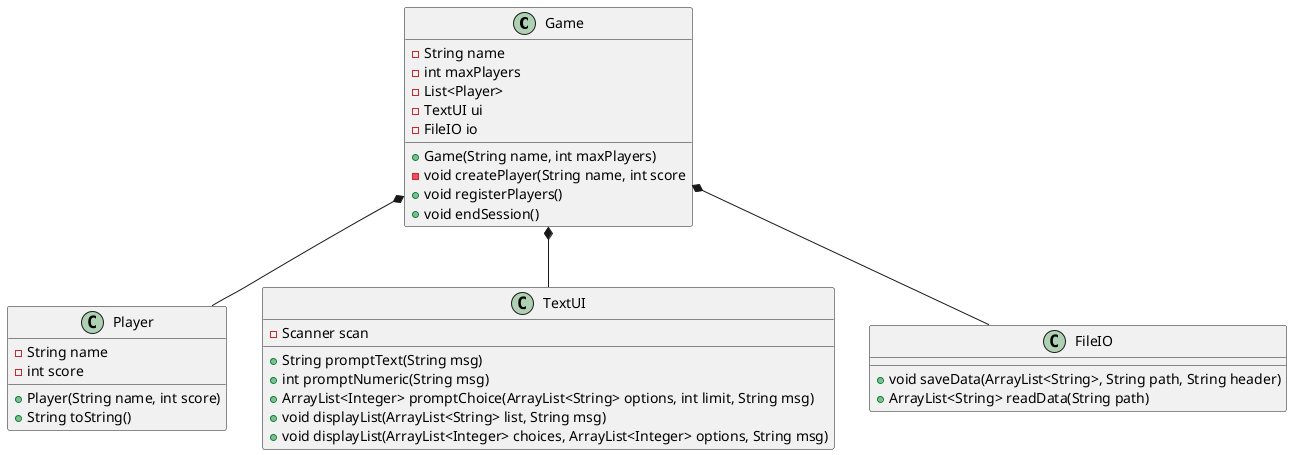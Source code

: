 @startuml
'https://plantuml.com/class-diagram

class Game
class Player


Game *-- Player
Game *-- TextUI

Game *-- FileIO



class Game {
- String name
- int maxPlayers
- List<Player>
- TextUI ui
- FileIO io
+ Game(String name, int maxPlayers)
- void createPlayer(String name, int score
+ void registerPlayers()
'+ void registerPlayers(String path)
+ void endSession()

}
class Player {
- String name
- int score
+ Player(String name, int score)
+ String toString()
}

class TextUI {
- Scanner scan
' shows a message and returns the user's input as a String
+ String promptText(String msg)
' shows a message and returns the user's input as an integer
+ int promptNumeric(String msg)
' shows the options, promts for choices until limit is reached, and returns the user's choices as a list
+ ArrayList<Integer> promptChoice(ArrayList<String> options, int limit, String msg)
' shows a message and lists the content of a list
+ void displayList(ArrayList<String> list, String msg)
+ void displayList(ArrayList<Integer> choices, ArrayList<Integer> options, String msg)
}

class FileIO{
+ void saveData(ArrayList<String>, String path, String header)
+ ArrayList<String> readData(String path)
}

@enduml